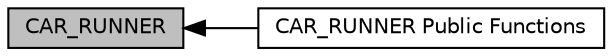 digraph "CAR_RUNNER"
{
  edge [fontname="Helvetica",fontsize="10",labelfontname="Helvetica",labelfontsize="10"];
  node [fontname="Helvetica",fontsize="10",shape=box];
  rankdir=LR;
  Node2 [label="CAR_RUNNER Public Functions",height=0.2,width=0.4,color="black", fillcolor="white", style="filled",URL="$d8/d28/group___c_a_r___r_u_n_n_e_r___public___functions.html",tooltip=" "];
  Node1 [label="CAR_RUNNER",height=0.2,width=0.4,color="black", fillcolor="grey75", style="filled", fontcolor="black",tooltip="This package provides the Car Runner Mini-Game."];
  Node1->Node2 [shape=plaintext, dir="back", style="solid"];
}
